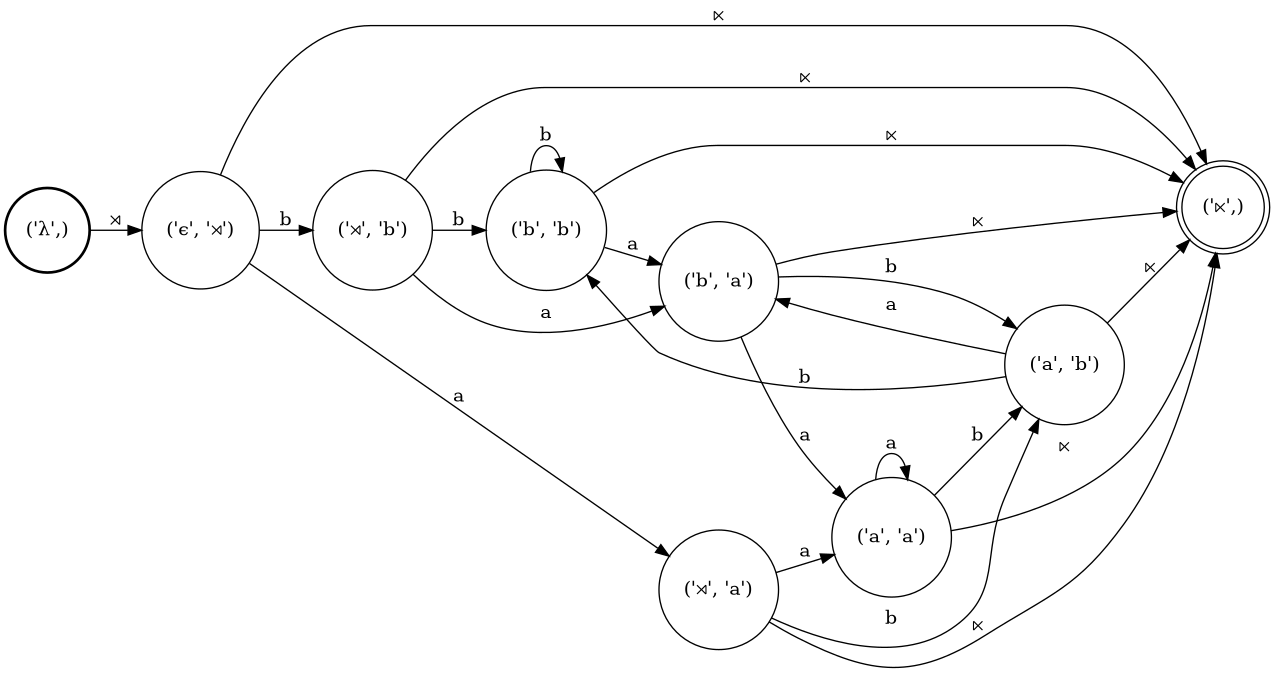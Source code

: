 digraph FST {
rankdir = LR;
size = "8.5,11";
center = 1;
orientation = Portrait;
ranksep = "0.4";
nodesep = "0.25";
0 [label = "('λ',)", shape = circle, style = bold, fontsize = 14]
	0 -> 1 [label = "⋊", fontsize = 14];
1 [label = "('ϵ', '⋊')", shape = circle, style = solid, fontsize = 14]
	1 -> 2 [label = "b", fontsize = 14];
	1 -> 3 [label = "a", fontsize = 14];
	1 -> 8 [label = "⋉", fontsize = 14];
2 [label = "('⋊', 'b')", shape = circle, style = solid, fontsize = 14]
	2 -> 6 [label = "b", fontsize = 14];
	2 -> 7 [label = "a", fontsize = 14];
	2 -> 8 [label = "⋉", fontsize = 14];
3 [label = "('⋊', 'a')", shape = circle, style = solid, fontsize = 14]
	3 -> 4 [label = "b", fontsize = 14];
	3 -> 5 [label = "a", fontsize = 14];
	3 -> 8 [label = "⋉", fontsize = 14];
4 [label = "('a', 'b')", shape = circle, style = solid, fontsize = 14]
	4 -> 6 [label = "b", fontsize = 14];
	4 -> 7 [label = "a", fontsize = 14];
	4 -> 8 [label = "⋉", fontsize = 14];
5 [label = "('a', 'a')", shape = circle, style = solid, fontsize = 14]
	5 -> 4 [label = "b", fontsize = 14];
	5 -> 5 [label = "a", fontsize = 14];
	5 -> 8 [label = "⋉", fontsize = 14];
6 [label = "('b', 'b')", shape = circle, style = solid, fontsize = 14]
	6 -> 6 [label = "b", fontsize = 14];
	6 -> 7 [label = "a", fontsize = 14];
	6 -> 8 [label = "⋉", fontsize = 14];
7 [label = "('b', 'a')", shape = circle, style = solid, fontsize = 14]
	7 -> 4 [label = "b", fontsize = 14];
	7 -> 5 [label = "a", fontsize = 14];
	7 -> 8 [label = "⋉", fontsize = 14];
8 [label = "('⋉',)", shape = doublecircle, style = solid, fontsize = 14]
}
